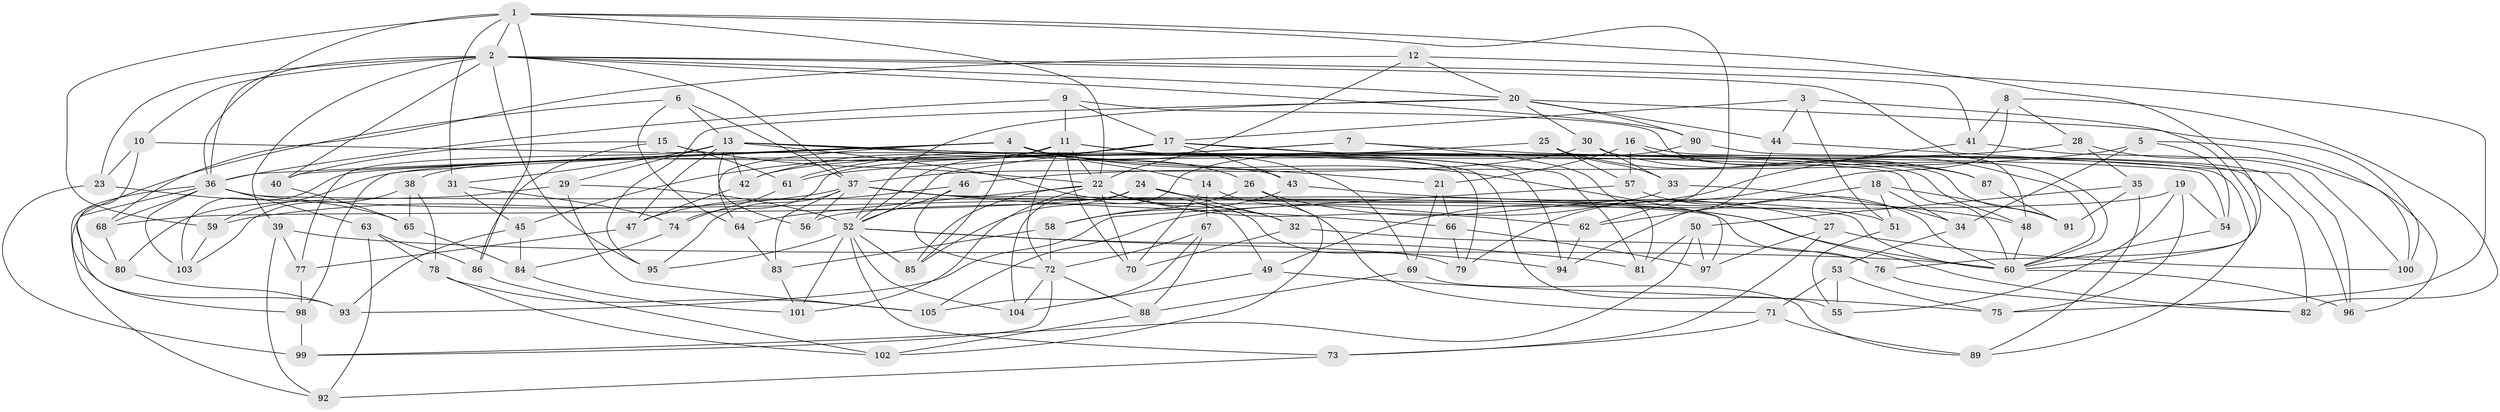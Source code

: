 // original degree distribution, {4: 1.0}
// Generated by graph-tools (version 1.1) at 2025/53/03/04/25 22:53:39]
// undirected, 105 vertices, 249 edges
graph export_dot {
  node [color=gray90,style=filled];
  1;
  2;
  3;
  4;
  5;
  6;
  7;
  8;
  9;
  10;
  11;
  12;
  13;
  14;
  15;
  16;
  17;
  18;
  19;
  20;
  21;
  22;
  23;
  24;
  25;
  26;
  27;
  28;
  29;
  30;
  31;
  32;
  33;
  34;
  35;
  36;
  37;
  38;
  39;
  40;
  41;
  42;
  43;
  44;
  45;
  46;
  47;
  48;
  49;
  50;
  51;
  52;
  53;
  54;
  55;
  56;
  57;
  58;
  59;
  60;
  61;
  62;
  63;
  64;
  65;
  66;
  67;
  68;
  69;
  70;
  71;
  72;
  73;
  74;
  75;
  76;
  77;
  78;
  79;
  80;
  81;
  82;
  83;
  84;
  85;
  86;
  87;
  88;
  89;
  90;
  91;
  92;
  93;
  94;
  95;
  96;
  97;
  98;
  99;
  100;
  101;
  102;
  103;
  104;
  105;
  1 -- 2 [weight=1.0];
  1 -- 22 [weight=1.0];
  1 -- 31 [weight=1.0];
  1 -- 36 [weight=1.0];
  1 -- 59 [weight=1.0];
  1 -- 62 [weight=1.0];
  1 -- 76 [weight=1.0];
  1 -- 86 [weight=1.0];
  2 -- 10 [weight=1.0];
  2 -- 20 [weight=1.0];
  2 -- 23 [weight=1.0];
  2 -- 36 [weight=1.0];
  2 -- 37 [weight=1.0];
  2 -- 39 [weight=1.0];
  2 -- 40 [weight=1.0];
  2 -- 41 [weight=1.0];
  2 -- 48 [weight=1.0];
  2 -- 90 [weight=1.0];
  2 -- 95 [weight=1.0];
  3 -- 17 [weight=1.0];
  3 -- 44 [weight=1.0];
  3 -- 51 [weight=1.0];
  3 -- 60 [weight=1.0];
  4 -- 14 [weight=1.0];
  4 -- 26 [weight=1.0];
  4 -- 36 [weight=1.0];
  4 -- 40 [weight=1.0];
  4 -- 64 [weight=1.0];
  4 -- 69 [weight=1.0];
  4 -- 79 [weight=1.0];
  4 -- 85 [weight=1.0];
  4 -- 89 [weight=1.0];
  4 -- 97 [weight=1.0];
  4 -- 98 [weight=1.0];
  4 -- 103 [weight=1.0];
  5 -- 34 [weight=1.0];
  5 -- 46 [weight=1.0];
  5 -- 54 [weight=1.0];
  5 -- 96 [weight=1.0];
  6 -- 13 [weight=1.0];
  6 -- 37 [weight=1.0];
  6 -- 64 [weight=1.0];
  6 -- 93 [weight=1.0];
  7 -- 42 [weight=1.0];
  7 -- 61 [weight=1.0];
  7 -- 81 [weight=1.0];
  7 -- 87 [weight=1.0];
  8 -- 28 [weight=1.0];
  8 -- 41 [weight=1.0];
  8 -- 79 [weight=1.0];
  8 -- 82 [weight=1.0];
  9 -- 11 [weight=1.0];
  9 -- 17 [weight=1.0];
  9 -- 36 [weight=1.0];
  9 -- 60 [weight=1.0];
  10 -- 23 [weight=1.0];
  10 -- 54 [weight=1.0];
  10 -- 80 [weight=1.0];
  11 -- 22 [weight=2.0];
  11 -- 38 [weight=1.0];
  11 -- 52 [weight=1.0];
  11 -- 55 [weight=1.0];
  11 -- 70 [weight=1.0];
  11 -- 72 [weight=2.0];
  11 -- 94 [weight=1.0];
  12 -- 20 [weight=1.0];
  12 -- 22 [weight=1.0];
  12 -- 68 [weight=1.0];
  12 -- 75 [weight=1.0];
  13 -- 21 [weight=1.0];
  13 -- 29 [weight=1.0];
  13 -- 31 [weight=1.0];
  13 -- 42 [weight=1.0];
  13 -- 43 [weight=1.0];
  13 -- 47 [weight=1.0];
  13 -- 49 [weight=1.0];
  13 -- 56 [weight=2.0];
  13 -- 60 [weight=1.0];
  13 -- 77 [weight=1.0];
  14 -- 67 [weight=1.0];
  14 -- 70 [weight=1.0];
  14 -- 71 [weight=1.0];
  15 -- 22 [weight=1.0];
  15 -- 40 [weight=1.0];
  15 -- 61 [weight=1.0];
  15 -- 86 [weight=1.0];
  16 -- 21 [weight=1.0];
  16 -- 57 [weight=1.0];
  16 -- 60 [weight=1.0];
  16 -- 82 [weight=1.0];
  17 -- 42 [weight=1.0];
  17 -- 43 [weight=1.0];
  17 -- 45 [weight=1.0];
  17 -- 48 [weight=1.0];
  17 -- 52 [weight=1.0];
  17 -- 59 [weight=1.0];
  17 -- 81 [weight=1.0];
  17 -- 91 [weight=1.0];
  18 -- 34 [weight=1.0];
  18 -- 51 [weight=1.0];
  18 -- 62 [weight=1.0];
  18 -- 91 [weight=1.0];
  19 -- 54 [weight=1.0];
  19 -- 55 [weight=1.0];
  19 -- 56 [weight=1.0];
  19 -- 75 [weight=1.0];
  20 -- 30 [weight=1.0];
  20 -- 44 [weight=1.0];
  20 -- 52 [weight=1.0];
  20 -- 90 [weight=1.0];
  20 -- 95 [weight=1.0];
  20 -- 100 [weight=1.0];
  21 -- 66 [weight=1.0];
  21 -- 69 [weight=1.0];
  22 -- 32 [weight=1.0];
  22 -- 62 [weight=1.0];
  22 -- 64 [weight=1.0];
  22 -- 70 [weight=1.0];
  22 -- 79 [weight=1.0];
  22 -- 85 [weight=1.0];
  22 -- 101 [weight=1.0];
  23 -- 65 [weight=1.0];
  23 -- 99 [weight=1.0];
  24 -- 32 [weight=1.0];
  24 -- 51 [weight=1.0];
  24 -- 68 [weight=1.0];
  24 -- 85 [weight=1.0];
  25 -- 33 [weight=1.0];
  25 -- 57 [weight=1.0];
  25 -- 74 [weight=1.0];
  25 -- 87 [weight=1.0];
  26 -- 27 [weight=1.0];
  26 -- 58 [weight=1.0];
  26 -- 102 [weight=1.0];
  27 -- 73 [weight=1.0];
  27 -- 97 [weight=1.0];
  27 -- 100 [weight=1.0];
  28 -- 35 [weight=1.0];
  28 -- 61 [weight=1.0];
  28 -- 100 [weight=1.0];
  29 -- 52 [weight=1.0];
  29 -- 80 [weight=1.0];
  29 -- 105 [weight=1.0];
  30 -- 33 [weight=1.0];
  30 -- 37 [weight=1.0];
  30 -- 87 [weight=1.0];
  31 -- 45 [weight=1.0];
  31 -- 74 [weight=1.0];
  32 -- 70 [weight=1.0];
  32 -- 76 [weight=1.0];
  33 -- 34 [weight=1.0];
  33 -- 105 [weight=1.0];
  34 -- 53 [weight=1.0];
  35 -- 50 [weight=1.0];
  35 -- 89 [weight=1.0];
  35 -- 91 [weight=1.0];
  36 -- 60 [weight=2.0];
  36 -- 63 [weight=1.0];
  36 -- 68 [weight=1.0];
  36 -- 76 [weight=1.0];
  36 -- 92 [weight=1.0];
  36 -- 98 [weight=1.0];
  36 -- 103 [weight=1.0];
  37 -- 56 [weight=1.0];
  37 -- 59 [weight=1.0];
  37 -- 60 [weight=1.0];
  37 -- 66 [weight=1.0];
  37 -- 82 [weight=1.0];
  37 -- 83 [weight=1.0];
  37 -- 95 [weight=1.0];
  38 -- 65 [weight=1.0];
  38 -- 78 [weight=1.0];
  38 -- 103 [weight=1.0];
  39 -- 60 [weight=1.0];
  39 -- 77 [weight=1.0];
  39 -- 92 [weight=1.0];
  40 -- 65 [weight=1.0];
  41 -- 49 [weight=1.0];
  41 -- 100 [weight=1.0];
  42 -- 47 [weight=1.0];
  43 -- 48 [weight=1.0];
  43 -- 58 [weight=1.0];
  44 -- 94 [weight=1.0];
  44 -- 96 [weight=1.0];
  45 -- 84 [weight=1.0];
  45 -- 93 [weight=1.0];
  46 -- 47 [weight=1.0];
  46 -- 52 [weight=1.0];
  46 -- 72 [weight=1.0];
  47 -- 77 [weight=1.0];
  48 -- 60 [weight=1.0];
  49 -- 75 [weight=1.0];
  49 -- 104 [weight=1.0];
  50 -- 81 [weight=1.0];
  50 -- 97 [weight=1.0];
  50 -- 99 [weight=1.0];
  51 -- 55 [weight=1.0];
  52 -- 73 [weight=1.0];
  52 -- 81 [weight=1.0];
  52 -- 85 [weight=1.0];
  52 -- 94 [weight=1.0];
  52 -- 95 [weight=1.0];
  52 -- 101 [weight=1.0];
  52 -- 104 [weight=1.0];
  53 -- 55 [weight=1.0];
  53 -- 71 [weight=1.0];
  53 -- 75 [weight=1.0];
  54 -- 60 [weight=1.0];
  57 -- 60 [weight=1.0];
  57 -- 93 [weight=1.0];
  58 -- 72 [weight=1.0];
  58 -- 83 [weight=1.0];
  59 -- 103 [weight=1.0];
  60 -- 96 [weight=1.0];
  61 -- 74 [weight=1.0];
  62 -- 94 [weight=1.0];
  63 -- 78 [weight=1.0];
  63 -- 86 [weight=1.0];
  63 -- 92 [weight=1.0];
  64 -- 83 [weight=1.0];
  65 -- 84 [weight=1.0];
  66 -- 79 [weight=1.0];
  66 -- 97 [weight=1.0];
  67 -- 72 [weight=1.0];
  67 -- 88 [weight=1.0];
  67 -- 105 [weight=1.0];
  68 -- 80 [weight=1.0];
  69 -- 88 [weight=1.0];
  69 -- 89 [weight=1.0];
  71 -- 73 [weight=1.0];
  71 -- 89 [weight=1.0];
  72 -- 88 [weight=1.0];
  72 -- 99 [weight=1.0];
  72 -- 104 [weight=1.0];
  73 -- 92 [weight=1.0];
  74 -- 84 [weight=1.0];
  76 -- 82 [weight=1.0];
  77 -- 98 [weight=1.0];
  78 -- 102 [weight=1.0];
  78 -- 105 [weight=1.0];
  80 -- 93 [weight=1.0];
  83 -- 101 [weight=1.0];
  84 -- 101 [weight=1.0];
  86 -- 102 [weight=1.0];
  87 -- 91 [weight=1.0];
  88 -- 102 [weight=1.0];
  90 -- 96 [weight=1.0];
  90 -- 104 [weight=1.0];
  98 -- 99 [weight=1.0];
}
